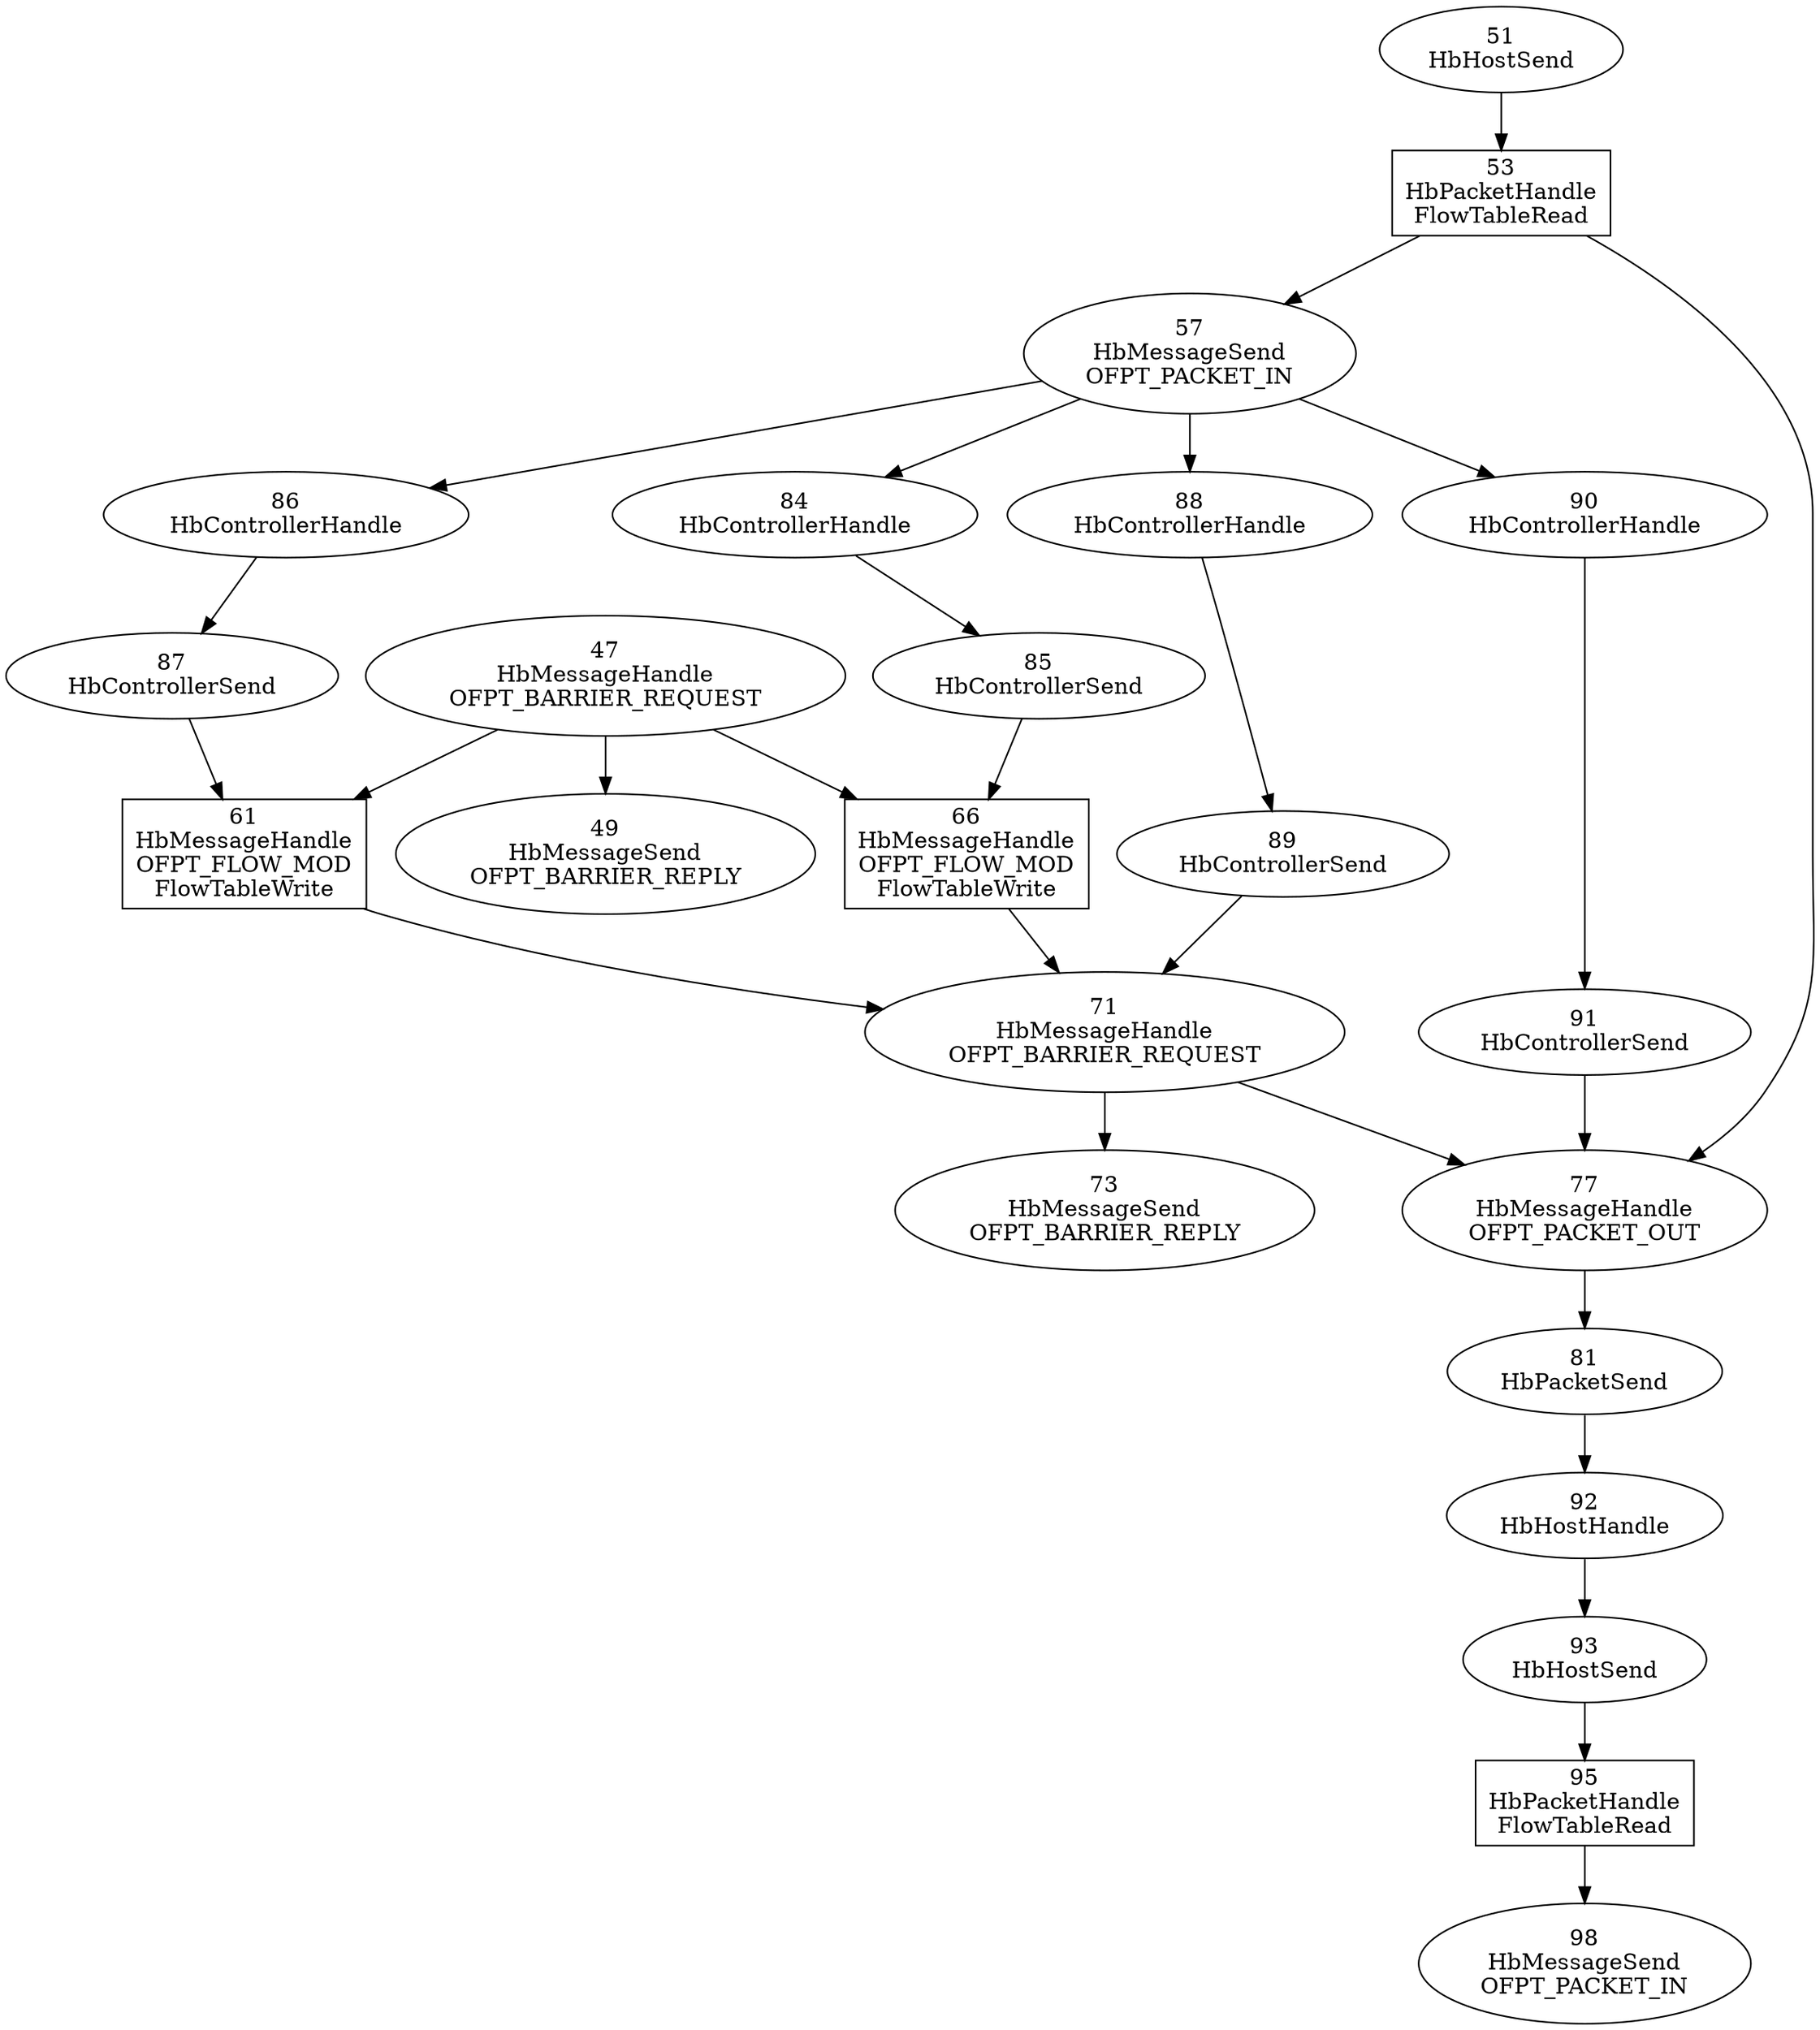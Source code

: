digraph G {
47 [label="47\nHbMessageHandle\nOFPT_BARRIER_REQUEST\n"] ;
49 [label="49\nHbMessageSend\nOFPT_BARRIER_REPLY\n"] ;
51 [label="51\nHbHostSend\n"];
53 [label="53\nHbPacketHandle\nFlowTableRead"][shape=box];
57 [label="57\nHbMessageSend\nOFPT_PACKET_IN\n"] ;
61 [label="61\nHbMessageHandle\nOFPT_FLOW_MOD\nFlowTableWrite"] [shape=box];
66 [label="66\nHbMessageHandle\nOFPT_FLOW_MOD\nFlowTableWrite"] [shape=box];
71 [label="71\nHbMessageHandle\nOFPT_BARRIER_REQUEST\n"] ;
73 [label="73\nHbMessageSend\nOFPT_BARRIER_REPLY\n"] ;
77 [label="77\nHbMessageHandle\nOFPT_PACKET_OUT\n"] ;
81 [label="81\nHbPacketSend\n"];
84 [label="84\nHbControllerHandle\n"];
85 [label="85\nHbControllerSend\n"];
86 [label="86\nHbControllerHandle\n"];
87 [label="87\nHbControllerSend\n"];
88 [label="88\nHbControllerHandle\n"];
89 [label="89\nHbControllerSend\n"];
90 [label="90\nHbControllerHandle\n"];
91 [label="91\nHbControllerSend\n"];
92 [label="92\nHbHostHandle\n"];
93 [label="93\nHbHostSend\n"];
95 [label="95\nHbPacketHandle\nFlowTableRead"][shape=box];
98 [label="98\nHbMessageSend\nOFPT_PACKET_IN\n"] ;
    51 -> 53;
    85 -> 66;
    47 -> 66;
    57 -> 88;
    53 -> 77;
    91 -> 77;
    71 -> 77;
    57 -> 90;
    95 -> 98;
    57 -> 84;
    66 -> 71;
    61 -> 71;
    89 -> 71;
    88 -> 89;
    87 -> 61;
    47 -> 61;
    92 -> 93;
    71 -> 73;
    90 -> 91;
    86 -> 87;
    57 -> 86;
    84 -> 85;
    53 -> 57;
    77 -> 81;
    81 -> 92;
    93 -> 95;
    47 -> 49;
}
